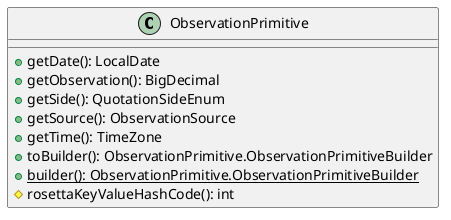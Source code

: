 @startuml

    class ObservationPrimitive [[ObservationPrimitive.html]] {
        +getDate(): LocalDate
        +getObservation(): BigDecimal
        +getSide(): QuotationSideEnum
        +getSource(): ObservationSource
        +getTime(): TimeZone
        +toBuilder(): ObservationPrimitive.ObservationPrimitiveBuilder
        {static} +builder(): ObservationPrimitive.ObservationPrimitiveBuilder
        #rosettaKeyValueHashCode(): int
    }

@enduml
